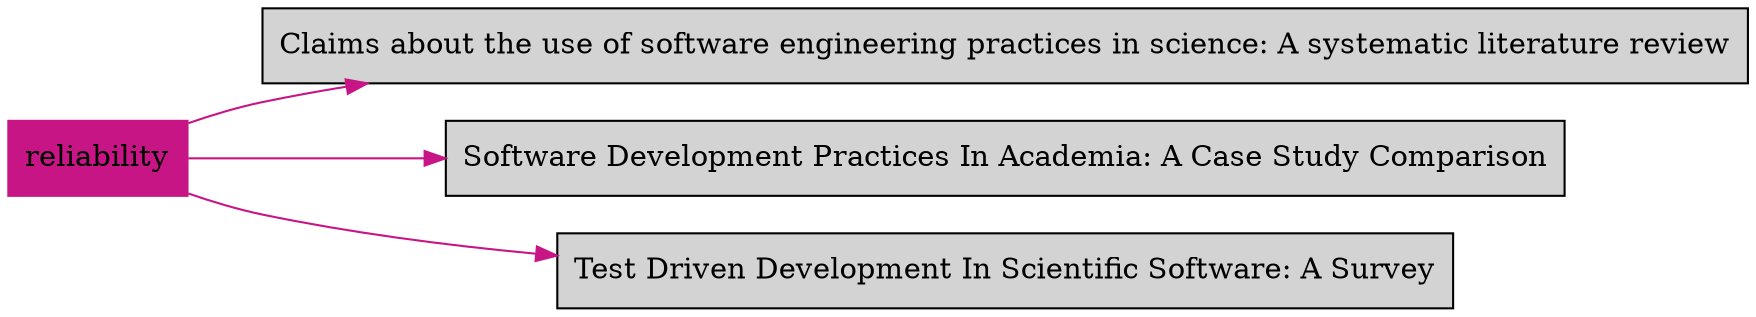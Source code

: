 digraph bettersoftware {
            rankdir = LR;
            ratio = fill;
            node [style=filled];
            node [shape = box];
"reliability" [colorscheme="svg" color="mediumvioletred"];
"reliability" ->  "ClaimsAboutSoftwareEnginScienceReview.md" [colorscheme="svg" color="mediumvioletred"];
"ClaimsAboutSoftwareEnginScienceReview.md" [label="Claims about the use of software engineering practices in science: A systematic literature review", URL="http://bss.parallactic.com/resources/claims-about-the-use-of-software-engineering-practices-in-science-a-systematic-literature-review"];
"reliability" ->  "SoftwareDevelopmentPracticesInAcademiaACaseStudyComparison.md" [colorscheme="svg" color="mediumvioletred"];
"SoftwareDevelopmentPracticesInAcademiaACaseStudyComparison.md" [label="Software Development Practices In Academia: A Case Study Comparison", URL="http://bss.parallactic.com/resources/software-development-practices-in-academia-a-case-study-comparison"];
"reliability" ->  "TestDrivenDevptInScientificSwASurvey.md" [colorscheme="svg" color="mediumvioletred"];
"TestDrivenDevptInScientificSwASurvey.md" [label="Test Driven Development In Scientific Software: A Survey" URL="http://bss.parallactic.com/resources/test-driven-development-in-scientific-software-a-survey"];
}